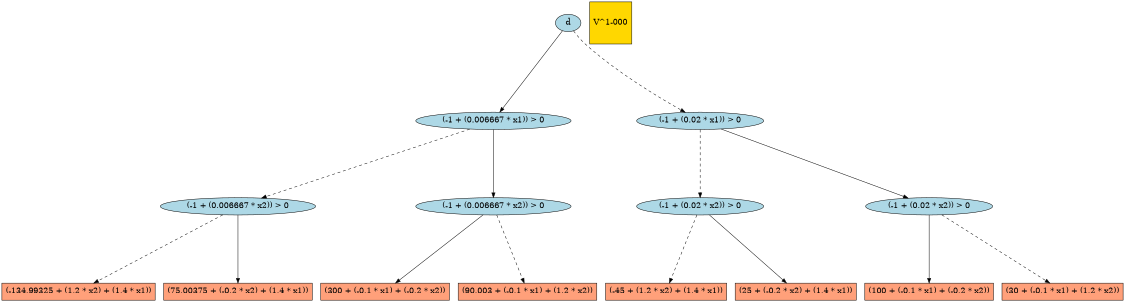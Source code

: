 digraph G { 
graph [ fontname = "Helvetica",fontsize="16",ratio = "auto",
        size="7.5,10",ranksep="2.00" ];
node [fontsize="16"];
"1767" [label="(300 + (-0.1 * x1) + (-0.2 * x2))",fillcolor=lightsalmon,color=black,shape=box,style=filled];
"1898" [label="(-45 + (1.2 * x2) + (1.4 * x1))",fillcolor=lightsalmon,color=black,shape=box,style=filled];
"1284" [label="(100 + (-0.1 * x1) + (-0.2 * x2))",fillcolor=lightsalmon,color=black,shape=box,style=filled];
"2980" [label="(-1 + (0.006667 * x1)) > 0",fillcolor=lightblue,color=black,shape=ellipse,style=filled];
"2078" [label="(30 + (-0.1 * x1) + (1.2 * x2))",fillcolor=lightsalmon,color=black,shape=box,style=filled];
"2824" [label="(-1 + (0.006667 * x2)) > 0",fillcolor=lightblue,color=black,shape=ellipse,style=filled];
"2481" [label="(-134.99325 + (1.2 * x2) + (1.4 * x1))",fillcolor=lightsalmon,color=black,shape=box,style=filled];
"2829" [label="(90.003 + (-0.1 * x1) + (1.2 * x2))",fillcolor=lightsalmon,color=black,shape=box,style=filled];
"2664" [label="(75.00375 + (-0.2 * x2) + (1.4 * x1))",fillcolor=lightsalmon,color=black,shape=box,style=filled];
"1976" [label="(25 + (-0.2 * x2) + (1.4 * x1))",fillcolor=lightsalmon,color=black,shape=box,style=filled];
"2037" [label="(-1 + (0.02 * x2)) > 0",fillcolor=lightblue,color=black,shape=ellipse,style=filled];
"2981" [label="d",fillcolor=lightblue,color=black,shape=ellipse,style=filled];
"2418" [label="(-1 + (0.02 * x1)) > 0",fillcolor=lightblue,color=black,shape=ellipse,style=filled];
"2979" [label="(-1 + (0.006667 * x2)) > 0",fillcolor=lightblue,color=black,shape=ellipse,style=filled];
"_temp_" [label="V^1-000",fillcolor=gold1,color=black,shape=square,style=filled];
"2417" [label="(-1 + (0.02 * x2)) > 0",fillcolor=lightblue,color=black,shape=ellipse,style=filled];
"2980" -> "2824" [color=black,style=dashed];
"2980" -> "2979" [color=black,style=solid];
"2824" -> "2481" [color=black,style=dashed];
"2824" -> "2664" [color=black,style=solid];
"2037" -> "1898" [color=black,style=dashed];
"2037" -> "1976" [color=black,style=solid];
"2981" -> "2980" [color=black,style=solid];
"2981" -> "2418" [color=black,style=dashed];
"2418" -> "2037" [color=black,style=dashed];
"2418" -> "2417" [color=black,style=solid];
"2979" -> "1767" [color=black,style=solid];
"2979" -> "2829" [color=black,style=dashed];
"2417" -> "1284" [color=black,style=solid];
"2417" -> "2078" [color=black,style=dashed];
}
